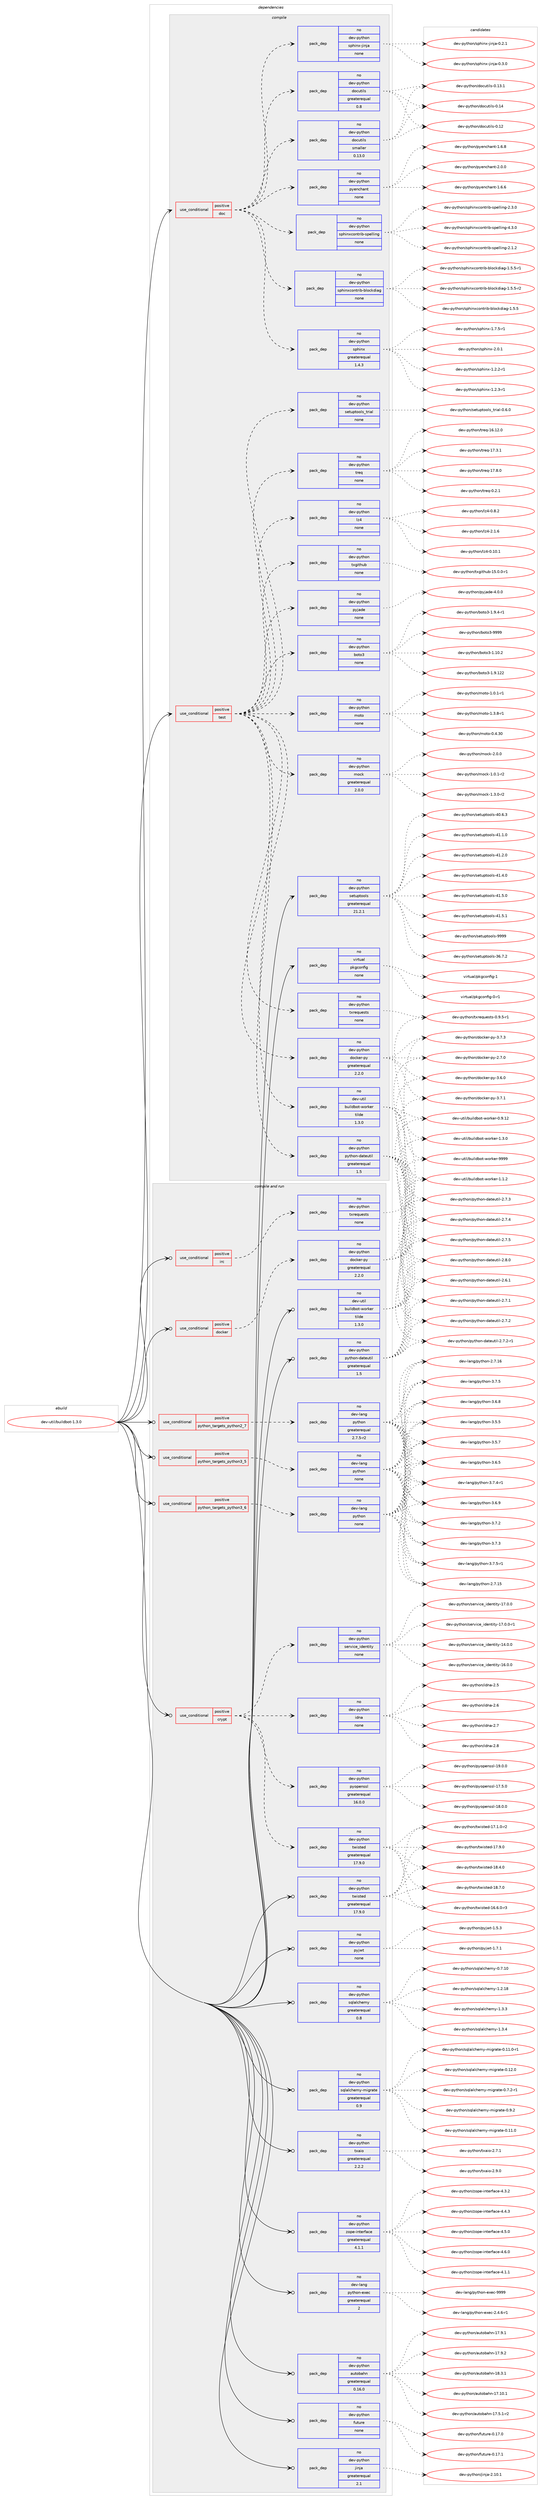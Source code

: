 digraph prolog {

# *************
# Graph options
# *************

newrank=true;
concentrate=true;
compound=true;
graph [rankdir=LR,fontname=Helvetica,fontsize=10,ranksep=1.5];#, ranksep=2.5, nodesep=0.2];
edge  [arrowhead=vee];
node  [fontname=Helvetica,fontsize=10];

# **********
# The ebuild
# **********

subgraph cluster_leftcol {
color=gray;
rank=same;
label=<<i>ebuild</i>>;
id [label="dev-util/buildbot-1.3.0", color=red, width=4, href="../dev-util/buildbot-1.3.0.svg"];
}

# ****************
# The dependencies
# ****************

subgraph cluster_midcol {
color=gray;
label=<<i>dependencies</i>>;
subgraph cluster_compile {
fillcolor="#eeeeee";
style=filled;
label=<<i>compile</i>>;
subgraph cond181913 {
dependency726012 [label=<<TABLE BORDER="0" CELLBORDER="1" CELLSPACING="0" CELLPADDING="4"><TR><TD ROWSPAN="3" CELLPADDING="10">use_conditional</TD></TR><TR><TD>positive</TD></TR><TR><TD>doc</TD></TR></TABLE>>, shape=none, color=red];
subgraph pack531993 {
dependency726013 [label=<<TABLE BORDER="0" CELLBORDER="1" CELLSPACING="0" CELLPADDING="4" WIDTH="220"><TR><TD ROWSPAN="6" CELLPADDING="30">pack_dep</TD></TR><TR><TD WIDTH="110">no</TD></TR><TR><TD>dev-python</TD></TR><TR><TD>sphinx</TD></TR><TR><TD>greaterequal</TD></TR><TR><TD>1.4.3</TD></TR></TABLE>>, shape=none, color=blue];
}
dependency726012:e -> dependency726013:w [weight=20,style="dashed",arrowhead="vee"];
subgraph pack531994 {
dependency726014 [label=<<TABLE BORDER="0" CELLBORDER="1" CELLSPACING="0" CELLPADDING="4" WIDTH="220"><TR><TD ROWSPAN="6" CELLPADDING="30">pack_dep</TD></TR><TR><TD WIDTH="110">no</TD></TR><TR><TD>dev-python</TD></TR><TR><TD>sphinxcontrib-blockdiag</TD></TR><TR><TD>none</TD></TR><TR><TD></TD></TR></TABLE>>, shape=none, color=blue];
}
dependency726012:e -> dependency726014:w [weight=20,style="dashed",arrowhead="vee"];
subgraph pack531995 {
dependency726015 [label=<<TABLE BORDER="0" CELLBORDER="1" CELLSPACING="0" CELLPADDING="4" WIDTH="220"><TR><TD ROWSPAN="6" CELLPADDING="30">pack_dep</TD></TR><TR><TD WIDTH="110">no</TD></TR><TR><TD>dev-python</TD></TR><TR><TD>sphinxcontrib-spelling</TD></TR><TR><TD>none</TD></TR><TR><TD></TD></TR></TABLE>>, shape=none, color=blue];
}
dependency726012:e -> dependency726015:w [weight=20,style="dashed",arrowhead="vee"];
subgraph pack531996 {
dependency726016 [label=<<TABLE BORDER="0" CELLBORDER="1" CELLSPACING="0" CELLPADDING="4" WIDTH="220"><TR><TD ROWSPAN="6" CELLPADDING="30">pack_dep</TD></TR><TR><TD WIDTH="110">no</TD></TR><TR><TD>dev-python</TD></TR><TR><TD>pyenchant</TD></TR><TR><TD>none</TD></TR><TR><TD></TD></TR></TABLE>>, shape=none, color=blue];
}
dependency726012:e -> dependency726016:w [weight=20,style="dashed",arrowhead="vee"];
subgraph pack531997 {
dependency726017 [label=<<TABLE BORDER="0" CELLBORDER="1" CELLSPACING="0" CELLPADDING="4" WIDTH="220"><TR><TD ROWSPAN="6" CELLPADDING="30">pack_dep</TD></TR><TR><TD WIDTH="110">no</TD></TR><TR><TD>dev-python</TD></TR><TR><TD>docutils</TD></TR><TR><TD>greaterequal</TD></TR><TR><TD>0.8</TD></TR></TABLE>>, shape=none, color=blue];
}
dependency726012:e -> dependency726017:w [weight=20,style="dashed",arrowhead="vee"];
subgraph pack531998 {
dependency726018 [label=<<TABLE BORDER="0" CELLBORDER="1" CELLSPACING="0" CELLPADDING="4" WIDTH="220"><TR><TD ROWSPAN="6" CELLPADDING="30">pack_dep</TD></TR><TR><TD WIDTH="110">no</TD></TR><TR><TD>dev-python</TD></TR><TR><TD>docutils</TD></TR><TR><TD>smaller</TD></TR><TR><TD>0.13.0</TD></TR></TABLE>>, shape=none, color=blue];
}
dependency726012:e -> dependency726018:w [weight=20,style="dashed",arrowhead="vee"];
subgraph pack531999 {
dependency726019 [label=<<TABLE BORDER="0" CELLBORDER="1" CELLSPACING="0" CELLPADDING="4" WIDTH="220"><TR><TD ROWSPAN="6" CELLPADDING="30">pack_dep</TD></TR><TR><TD WIDTH="110">no</TD></TR><TR><TD>dev-python</TD></TR><TR><TD>sphinx-jinja</TD></TR><TR><TD>none</TD></TR><TR><TD></TD></TR></TABLE>>, shape=none, color=blue];
}
dependency726012:e -> dependency726019:w [weight=20,style="dashed",arrowhead="vee"];
}
id:e -> dependency726012:w [weight=20,style="solid",arrowhead="vee"];
subgraph cond181914 {
dependency726020 [label=<<TABLE BORDER="0" CELLBORDER="1" CELLSPACING="0" CELLPADDING="4"><TR><TD ROWSPAN="3" CELLPADDING="10">use_conditional</TD></TR><TR><TD>positive</TD></TR><TR><TD>test</TD></TR></TABLE>>, shape=none, color=red];
subgraph pack532000 {
dependency726021 [label=<<TABLE BORDER="0" CELLBORDER="1" CELLSPACING="0" CELLPADDING="4" WIDTH="220"><TR><TD ROWSPAN="6" CELLPADDING="30">pack_dep</TD></TR><TR><TD WIDTH="110">no</TD></TR><TR><TD>dev-python</TD></TR><TR><TD>python-dateutil</TD></TR><TR><TD>greaterequal</TD></TR><TR><TD>1.5</TD></TR></TABLE>>, shape=none, color=blue];
}
dependency726020:e -> dependency726021:w [weight=20,style="dashed",arrowhead="vee"];
subgraph pack532001 {
dependency726022 [label=<<TABLE BORDER="0" CELLBORDER="1" CELLSPACING="0" CELLPADDING="4" WIDTH="220"><TR><TD ROWSPAN="6" CELLPADDING="30">pack_dep</TD></TR><TR><TD WIDTH="110">no</TD></TR><TR><TD>dev-python</TD></TR><TR><TD>mock</TD></TR><TR><TD>greaterequal</TD></TR><TR><TD>2.0.0</TD></TR></TABLE>>, shape=none, color=blue];
}
dependency726020:e -> dependency726022:w [weight=20,style="dashed",arrowhead="vee"];
subgraph pack532002 {
dependency726023 [label=<<TABLE BORDER="0" CELLBORDER="1" CELLSPACING="0" CELLPADDING="4" WIDTH="220"><TR><TD ROWSPAN="6" CELLPADDING="30">pack_dep</TD></TR><TR><TD WIDTH="110">no</TD></TR><TR><TD>dev-python</TD></TR><TR><TD>moto</TD></TR><TR><TD>none</TD></TR><TR><TD></TD></TR></TABLE>>, shape=none, color=blue];
}
dependency726020:e -> dependency726023:w [weight=20,style="dashed",arrowhead="vee"];
subgraph pack532003 {
dependency726024 [label=<<TABLE BORDER="0" CELLBORDER="1" CELLSPACING="0" CELLPADDING="4" WIDTH="220"><TR><TD ROWSPAN="6" CELLPADDING="30">pack_dep</TD></TR><TR><TD WIDTH="110">no</TD></TR><TR><TD>dev-python</TD></TR><TR><TD>boto3</TD></TR><TR><TD>none</TD></TR><TR><TD></TD></TR></TABLE>>, shape=none, color=blue];
}
dependency726020:e -> dependency726024:w [weight=20,style="dashed",arrowhead="vee"];
subgraph pack532004 {
dependency726025 [label=<<TABLE BORDER="0" CELLBORDER="1" CELLSPACING="0" CELLPADDING="4" WIDTH="220"><TR><TD ROWSPAN="6" CELLPADDING="30">pack_dep</TD></TR><TR><TD WIDTH="110">no</TD></TR><TR><TD>dev-python</TD></TR><TR><TD>pyjade</TD></TR><TR><TD>none</TD></TR><TR><TD></TD></TR></TABLE>>, shape=none, color=blue];
}
dependency726020:e -> dependency726025:w [weight=20,style="dashed",arrowhead="vee"];
subgraph pack532005 {
dependency726026 [label=<<TABLE BORDER="0" CELLBORDER="1" CELLSPACING="0" CELLPADDING="4" WIDTH="220"><TR><TD ROWSPAN="6" CELLPADDING="30">pack_dep</TD></TR><TR><TD WIDTH="110">no</TD></TR><TR><TD>dev-python</TD></TR><TR><TD>txgithub</TD></TR><TR><TD>none</TD></TR><TR><TD></TD></TR></TABLE>>, shape=none, color=blue];
}
dependency726020:e -> dependency726026:w [weight=20,style="dashed",arrowhead="vee"];
subgraph pack532006 {
dependency726027 [label=<<TABLE BORDER="0" CELLBORDER="1" CELLSPACING="0" CELLPADDING="4" WIDTH="220"><TR><TD ROWSPAN="6" CELLPADDING="30">pack_dep</TD></TR><TR><TD WIDTH="110">no</TD></TR><TR><TD>dev-python</TD></TR><TR><TD>txrequests</TD></TR><TR><TD>none</TD></TR><TR><TD></TD></TR></TABLE>>, shape=none, color=blue];
}
dependency726020:e -> dependency726027:w [weight=20,style="dashed",arrowhead="vee"];
subgraph pack532007 {
dependency726028 [label=<<TABLE BORDER="0" CELLBORDER="1" CELLSPACING="0" CELLPADDING="4" WIDTH="220"><TR><TD ROWSPAN="6" CELLPADDING="30">pack_dep</TD></TR><TR><TD WIDTH="110">no</TD></TR><TR><TD>dev-python</TD></TR><TR><TD>lz4</TD></TR><TR><TD>none</TD></TR><TR><TD></TD></TR></TABLE>>, shape=none, color=blue];
}
dependency726020:e -> dependency726028:w [weight=20,style="dashed",arrowhead="vee"];
subgraph pack532008 {
dependency726029 [label=<<TABLE BORDER="0" CELLBORDER="1" CELLSPACING="0" CELLPADDING="4" WIDTH="220"><TR><TD ROWSPAN="6" CELLPADDING="30">pack_dep</TD></TR><TR><TD WIDTH="110">no</TD></TR><TR><TD>dev-python</TD></TR><TR><TD>treq</TD></TR><TR><TD>none</TD></TR><TR><TD></TD></TR></TABLE>>, shape=none, color=blue];
}
dependency726020:e -> dependency726029:w [weight=20,style="dashed",arrowhead="vee"];
subgraph pack532009 {
dependency726030 [label=<<TABLE BORDER="0" CELLBORDER="1" CELLSPACING="0" CELLPADDING="4" WIDTH="220"><TR><TD ROWSPAN="6" CELLPADDING="30">pack_dep</TD></TR><TR><TD WIDTH="110">no</TD></TR><TR><TD>dev-python</TD></TR><TR><TD>setuptools_trial</TD></TR><TR><TD>none</TD></TR><TR><TD></TD></TR></TABLE>>, shape=none, color=blue];
}
dependency726020:e -> dependency726030:w [weight=20,style="dashed",arrowhead="vee"];
subgraph pack532010 {
dependency726031 [label=<<TABLE BORDER="0" CELLBORDER="1" CELLSPACING="0" CELLPADDING="4" WIDTH="220"><TR><TD ROWSPAN="6" CELLPADDING="30">pack_dep</TD></TR><TR><TD WIDTH="110">no</TD></TR><TR><TD>dev-util</TD></TR><TR><TD>buildbot-worker</TD></TR><TR><TD>tilde</TD></TR><TR><TD>1.3.0</TD></TR></TABLE>>, shape=none, color=blue];
}
dependency726020:e -> dependency726031:w [weight=20,style="dashed",arrowhead="vee"];
subgraph pack532011 {
dependency726032 [label=<<TABLE BORDER="0" CELLBORDER="1" CELLSPACING="0" CELLPADDING="4" WIDTH="220"><TR><TD ROWSPAN="6" CELLPADDING="30">pack_dep</TD></TR><TR><TD WIDTH="110">no</TD></TR><TR><TD>dev-python</TD></TR><TR><TD>docker-py</TD></TR><TR><TD>greaterequal</TD></TR><TR><TD>2.2.0</TD></TR></TABLE>>, shape=none, color=blue];
}
dependency726020:e -> dependency726032:w [weight=20,style="dashed",arrowhead="vee"];
}
id:e -> dependency726020:w [weight=20,style="solid",arrowhead="vee"];
subgraph pack532012 {
dependency726033 [label=<<TABLE BORDER="0" CELLBORDER="1" CELLSPACING="0" CELLPADDING="4" WIDTH="220"><TR><TD ROWSPAN="6" CELLPADDING="30">pack_dep</TD></TR><TR><TD WIDTH="110">no</TD></TR><TR><TD>dev-python</TD></TR><TR><TD>setuptools</TD></TR><TR><TD>greaterequal</TD></TR><TR><TD>21.2.1</TD></TR></TABLE>>, shape=none, color=blue];
}
id:e -> dependency726033:w [weight=20,style="solid",arrowhead="vee"];
subgraph pack532013 {
dependency726034 [label=<<TABLE BORDER="0" CELLBORDER="1" CELLSPACING="0" CELLPADDING="4" WIDTH="220"><TR><TD ROWSPAN="6" CELLPADDING="30">pack_dep</TD></TR><TR><TD WIDTH="110">no</TD></TR><TR><TD>virtual</TD></TR><TR><TD>pkgconfig</TD></TR><TR><TD>none</TD></TR><TR><TD></TD></TR></TABLE>>, shape=none, color=blue];
}
id:e -> dependency726034:w [weight=20,style="solid",arrowhead="vee"];
}
subgraph cluster_compileandrun {
fillcolor="#eeeeee";
style=filled;
label=<<i>compile and run</i>>;
subgraph cond181915 {
dependency726035 [label=<<TABLE BORDER="0" CELLBORDER="1" CELLSPACING="0" CELLPADDING="4"><TR><TD ROWSPAN="3" CELLPADDING="10">use_conditional</TD></TR><TR><TD>positive</TD></TR><TR><TD>crypt</TD></TR></TABLE>>, shape=none, color=red];
subgraph pack532014 {
dependency726036 [label=<<TABLE BORDER="0" CELLBORDER="1" CELLSPACING="0" CELLPADDING="4" WIDTH="220"><TR><TD ROWSPAN="6" CELLPADDING="30">pack_dep</TD></TR><TR><TD WIDTH="110">no</TD></TR><TR><TD>dev-python</TD></TR><TR><TD>twisted</TD></TR><TR><TD>greaterequal</TD></TR><TR><TD>17.9.0</TD></TR></TABLE>>, shape=none, color=blue];
}
dependency726035:e -> dependency726036:w [weight=20,style="dashed",arrowhead="vee"];
subgraph pack532015 {
dependency726037 [label=<<TABLE BORDER="0" CELLBORDER="1" CELLSPACING="0" CELLPADDING="4" WIDTH="220"><TR><TD ROWSPAN="6" CELLPADDING="30">pack_dep</TD></TR><TR><TD WIDTH="110">no</TD></TR><TR><TD>dev-python</TD></TR><TR><TD>pyopenssl</TD></TR><TR><TD>greaterequal</TD></TR><TR><TD>16.0.0</TD></TR></TABLE>>, shape=none, color=blue];
}
dependency726035:e -> dependency726037:w [weight=20,style="dashed",arrowhead="vee"];
subgraph pack532016 {
dependency726038 [label=<<TABLE BORDER="0" CELLBORDER="1" CELLSPACING="0" CELLPADDING="4" WIDTH="220"><TR><TD ROWSPAN="6" CELLPADDING="30">pack_dep</TD></TR><TR><TD WIDTH="110">no</TD></TR><TR><TD>dev-python</TD></TR><TR><TD>idna</TD></TR><TR><TD>none</TD></TR><TR><TD></TD></TR></TABLE>>, shape=none, color=blue];
}
dependency726035:e -> dependency726038:w [weight=20,style="dashed",arrowhead="vee"];
subgraph pack532017 {
dependency726039 [label=<<TABLE BORDER="0" CELLBORDER="1" CELLSPACING="0" CELLPADDING="4" WIDTH="220"><TR><TD ROWSPAN="6" CELLPADDING="30">pack_dep</TD></TR><TR><TD WIDTH="110">no</TD></TR><TR><TD>dev-python</TD></TR><TR><TD>service_identity</TD></TR><TR><TD>none</TD></TR><TR><TD></TD></TR></TABLE>>, shape=none, color=blue];
}
dependency726035:e -> dependency726039:w [weight=20,style="dashed",arrowhead="vee"];
}
id:e -> dependency726035:w [weight=20,style="solid",arrowhead="odotvee"];
subgraph cond181916 {
dependency726040 [label=<<TABLE BORDER="0" CELLBORDER="1" CELLSPACING="0" CELLPADDING="4"><TR><TD ROWSPAN="3" CELLPADDING="10">use_conditional</TD></TR><TR><TD>positive</TD></TR><TR><TD>docker</TD></TR></TABLE>>, shape=none, color=red];
subgraph pack532018 {
dependency726041 [label=<<TABLE BORDER="0" CELLBORDER="1" CELLSPACING="0" CELLPADDING="4" WIDTH="220"><TR><TD ROWSPAN="6" CELLPADDING="30">pack_dep</TD></TR><TR><TD WIDTH="110">no</TD></TR><TR><TD>dev-python</TD></TR><TR><TD>docker-py</TD></TR><TR><TD>greaterequal</TD></TR><TR><TD>2.2.0</TD></TR></TABLE>>, shape=none, color=blue];
}
dependency726040:e -> dependency726041:w [weight=20,style="dashed",arrowhead="vee"];
}
id:e -> dependency726040:w [weight=20,style="solid",arrowhead="odotvee"];
subgraph cond181917 {
dependency726042 [label=<<TABLE BORDER="0" CELLBORDER="1" CELLSPACING="0" CELLPADDING="4"><TR><TD ROWSPAN="3" CELLPADDING="10">use_conditional</TD></TR><TR><TD>positive</TD></TR><TR><TD>irc</TD></TR></TABLE>>, shape=none, color=red];
subgraph pack532019 {
dependency726043 [label=<<TABLE BORDER="0" CELLBORDER="1" CELLSPACING="0" CELLPADDING="4" WIDTH="220"><TR><TD ROWSPAN="6" CELLPADDING="30">pack_dep</TD></TR><TR><TD WIDTH="110">no</TD></TR><TR><TD>dev-python</TD></TR><TR><TD>txrequests</TD></TR><TR><TD>none</TD></TR><TR><TD></TD></TR></TABLE>>, shape=none, color=blue];
}
dependency726042:e -> dependency726043:w [weight=20,style="dashed",arrowhead="vee"];
}
id:e -> dependency726042:w [weight=20,style="solid",arrowhead="odotvee"];
subgraph cond181918 {
dependency726044 [label=<<TABLE BORDER="0" CELLBORDER="1" CELLSPACING="0" CELLPADDING="4"><TR><TD ROWSPAN="3" CELLPADDING="10">use_conditional</TD></TR><TR><TD>positive</TD></TR><TR><TD>python_targets_python2_7</TD></TR></TABLE>>, shape=none, color=red];
subgraph pack532020 {
dependency726045 [label=<<TABLE BORDER="0" CELLBORDER="1" CELLSPACING="0" CELLPADDING="4" WIDTH="220"><TR><TD ROWSPAN="6" CELLPADDING="30">pack_dep</TD></TR><TR><TD WIDTH="110">no</TD></TR><TR><TD>dev-lang</TD></TR><TR><TD>python</TD></TR><TR><TD>greaterequal</TD></TR><TR><TD>2.7.5-r2</TD></TR></TABLE>>, shape=none, color=blue];
}
dependency726044:e -> dependency726045:w [weight=20,style="dashed",arrowhead="vee"];
}
id:e -> dependency726044:w [weight=20,style="solid",arrowhead="odotvee"];
subgraph cond181919 {
dependency726046 [label=<<TABLE BORDER="0" CELLBORDER="1" CELLSPACING="0" CELLPADDING="4"><TR><TD ROWSPAN="3" CELLPADDING="10">use_conditional</TD></TR><TR><TD>positive</TD></TR><TR><TD>python_targets_python3_5</TD></TR></TABLE>>, shape=none, color=red];
subgraph pack532021 {
dependency726047 [label=<<TABLE BORDER="0" CELLBORDER="1" CELLSPACING="0" CELLPADDING="4" WIDTH="220"><TR><TD ROWSPAN="6" CELLPADDING="30">pack_dep</TD></TR><TR><TD WIDTH="110">no</TD></TR><TR><TD>dev-lang</TD></TR><TR><TD>python</TD></TR><TR><TD>none</TD></TR><TR><TD></TD></TR></TABLE>>, shape=none, color=blue];
}
dependency726046:e -> dependency726047:w [weight=20,style="dashed",arrowhead="vee"];
}
id:e -> dependency726046:w [weight=20,style="solid",arrowhead="odotvee"];
subgraph cond181920 {
dependency726048 [label=<<TABLE BORDER="0" CELLBORDER="1" CELLSPACING="0" CELLPADDING="4"><TR><TD ROWSPAN="3" CELLPADDING="10">use_conditional</TD></TR><TR><TD>positive</TD></TR><TR><TD>python_targets_python3_6</TD></TR></TABLE>>, shape=none, color=red];
subgraph pack532022 {
dependency726049 [label=<<TABLE BORDER="0" CELLBORDER="1" CELLSPACING="0" CELLPADDING="4" WIDTH="220"><TR><TD ROWSPAN="6" CELLPADDING="30">pack_dep</TD></TR><TR><TD WIDTH="110">no</TD></TR><TR><TD>dev-lang</TD></TR><TR><TD>python</TD></TR><TR><TD>none</TD></TR><TR><TD></TD></TR></TABLE>>, shape=none, color=blue];
}
dependency726048:e -> dependency726049:w [weight=20,style="dashed",arrowhead="vee"];
}
id:e -> dependency726048:w [weight=20,style="solid",arrowhead="odotvee"];
subgraph pack532023 {
dependency726050 [label=<<TABLE BORDER="0" CELLBORDER="1" CELLSPACING="0" CELLPADDING="4" WIDTH="220"><TR><TD ROWSPAN="6" CELLPADDING="30">pack_dep</TD></TR><TR><TD WIDTH="110">no</TD></TR><TR><TD>dev-lang</TD></TR><TR><TD>python-exec</TD></TR><TR><TD>greaterequal</TD></TR><TR><TD>2</TD></TR></TABLE>>, shape=none, color=blue];
}
id:e -> dependency726050:w [weight=20,style="solid",arrowhead="odotvee"];
subgraph pack532024 {
dependency726051 [label=<<TABLE BORDER="0" CELLBORDER="1" CELLSPACING="0" CELLPADDING="4" WIDTH="220"><TR><TD ROWSPAN="6" CELLPADDING="30">pack_dep</TD></TR><TR><TD WIDTH="110">no</TD></TR><TR><TD>dev-python</TD></TR><TR><TD>autobahn</TD></TR><TR><TD>greaterequal</TD></TR><TR><TD>0.16.0</TD></TR></TABLE>>, shape=none, color=blue];
}
id:e -> dependency726051:w [weight=20,style="solid",arrowhead="odotvee"];
subgraph pack532025 {
dependency726052 [label=<<TABLE BORDER="0" CELLBORDER="1" CELLSPACING="0" CELLPADDING="4" WIDTH="220"><TR><TD ROWSPAN="6" CELLPADDING="30">pack_dep</TD></TR><TR><TD WIDTH="110">no</TD></TR><TR><TD>dev-python</TD></TR><TR><TD>future</TD></TR><TR><TD>none</TD></TR><TR><TD></TD></TR></TABLE>>, shape=none, color=blue];
}
id:e -> dependency726052:w [weight=20,style="solid",arrowhead="odotvee"];
subgraph pack532026 {
dependency726053 [label=<<TABLE BORDER="0" CELLBORDER="1" CELLSPACING="0" CELLPADDING="4" WIDTH="220"><TR><TD ROWSPAN="6" CELLPADDING="30">pack_dep</TD></TR><TR><TD WIDTH="110">no</TD></TR><TR><TD>dev-python</TD></TR><TR><TD>jinja</TD></TR><TR><TD>greaterequal</TD></TR><TR><TD>2.1</TD></TR></TABLE>>, shape=none, color=blue];
}
id:e -> dependency726053:w [weight=20,style="solid",arrowhead="odotvee"];
subgraph pack532027 {
dependency726054 [label=<<TABLE BORDER="0" CELLBORDER="1" CELLSPACING="0" CELLPADDING="4" WIDTH="220"><TR><TD ROWSPAN="6" CELLPADDING="30">pack_dep</TD></TR><TR><TD WIDTH="110">no</TD></TR><TR><TD>dev-python</TD></TR><TR><TD>pyjwt</TD></TR><TR><TD>none</TD></TR><TR><TD></TD></TR></TABLE>>, shape=none, color=blue];
}
id:e -> dependency726054:w [weight=20,style="solid",arrowhead="odotvee"];
subgraph pack532028 {
dependency726055 [label=<<TABLE BORDER="0" CELLBORDER="1" CELLSPACING="0" CELLPADDING="4" WIDTH="220"><TR><TD ROWSPAN="6" CELLPADDING="30">pack_dep</TD></TR><TR><TD WIDTH="110">no</TD></TR><TR><TD>dev-python</TD></TR><TR><TD>python-dateutil</TD></TR><TR><TD>greaterequal</TD></TR><TR><TD>1.5</TD></TR></TABLE>>, shape=none, color=blue];
}
id:e -> dependency726055:w [weight=20,style="solid",arrowhead="odotvee"];
subgraph pack532029 {
dependency726056 [label=<<TABLE BORDER="0" CELLBORDER="1" CELLSPACING="0" CELLPADDING="4" WIDTH="220"><TR><TD ROWSPAN="6" CELLPADDING="30">pack_dep</TD></TR><TR><TD WIDTH="110">no</TD></TR><TR><TD>dev-python</TD></TR><TR><TD>sqlalchemy</TD></TR><TR><TD>greaterequal</TD></TR><TR><TD>0.8</TD></TR></TABLE>>, shape=none, color=blue];
}
id:e -> dependency726056:w [weight=20,style="solid",arrowhead="odotvee"];
subgraph pack532030 {
dependency726057 [label=<<TABLE BORDER="0" CELLBORDER="1" CELLSPACING="0" CELLPADDING="4" WIDTH="220"><TR><TD ROWSPAN="6" CELLPADDING="30">pack_dep</TD></TR><TR><TD WIDTH="110">no</TD></TR><TR><TD>dev-python</TD></TR><TR><TD>sqlalchemy-migrate</TD></TR><TR><TD>greaterequal</TD></TR><TR><TD>0.9</TD></TR></TABLE>>, shape=none, color=blue];
}
id:e -> dependency726057:w [weight=20,style="solid",arrowhead="odotvee"];
subgraph pack532031 {
dependency726058 [label=<<TABLE BORDER="0" CELLBORDER="1" CELLSPACING="0" CELLPADDING="4" WIDTH="220"><TR><TD ROWSPAN="6" CELLPADDING="30">pack_dep</TD></TR><TR><TD WIDTH="110">no</TD></TR><TR><TD>dev-python</TD></TR><TR><TD>twisted</TD></TR><TR><TD>greaterequal</TD></TR><TR><TD>17.9.0</TD></TR></TABLE>>, shape=none, color=blue];
}
id:e -> dependency726058:w [weight=20,style="solid",arrowhead="odotvee"];
subgraph pack532032 {
dependency726059 [label=<<TABLE BORDER="0" CELLBORDER="1" CELLSPACING="0" CELLPADDING="4" WIDTH="220"><TR><TD ROWSPAN="6" CELLPADDING="30">pack_dep</TD></TR><TR><TD WIDTH="110">no</TD></TR><TR><TD>dev-python</TD></TR><TR><TD>txaio</TD></TR><TR><TD>greaterequal</TD></TR><TR><TD>2.2.2</TD></TR></TABLE>>, shape=none, color=blue];
}
id:e -> dependency726059:w [weight=20,style="solid",arrowhead="odotvee"];
subgraph pack532033 {
dependency726060 [label=<<TABLE BORDER="0" CELLBORDER="1" CELLSPACING="0" CELLPADDING="4" WIDTH="220"><TR><TD ROWSPAN="6" CELLPADDING="30">pack_dep</TD></TR><TR><TD WIDTH="110">no</TD></TR><TR><TD>dev-python</TD></TR><TR><TD>zope-interface</TD></TR><TR><TD>greaterequal</TD></TR><TR><TD>4.1.1</TD></TR></TABLE>>, shape=none, color=blue];
}
id:e -> dependency726060:w [weight=20,style="solid",arrowhead="odotvee"];
subgraph pack532034 {
dependency726061 [label=<<TABLE BORDER="0" CELLBORDER="1" CELLSPACING="0" CELLPADDING="4" WIDTH="220"><TR><TD ROWSPAN="6" CELLPADDING="30">pack_dep</TD></TR><TR><TD WIDTH="110">no</TD></TR><TR><TD>dev-util</TD></TR><TR><TD>buildbot-worker</TD></TR><TR><TD>tilde</TD></TR><TR><TD>1.3.0</TD></TR></TABLE>>, shape=none, color=blue];
}
id:e -> dependency726061:w [weight=20,style="solid",arrowhead="odotvee"];
}
subgraph cluster_run {
fillcolor="#eeeeee";
style=filled;
label=<<i>run</i>>;
}
}

# **************
# The candidates
# **************

subgraph cluster_choices {
rank=same;
color=gray;
label=<<i>candidates</i>>;

subgraph choice531993 {
color=black;
nodesep=1;
choice10010111845112121116104111110471151121041051101204549465046504511449 [label="dev-python/sphinx-1.2.2-r1", color=red, width=4,href="../dev-python/sphinx-1.2.2-r1.svg"];
choice10010111845112121116104111110471151121041051101204549465046514511449 [label="dev-python/sphinx-1.2.3-r1", color=red, width=4,href="../dev-python/sphinx-1.2.3-r1.svg"];
choice10010111845112121116104111110471151121041051101204549465546534511449 [label="dev-python/sphinx-1.7.5-r1", color=red, width=4,href="../dev-python/sphinx-1.7.5-r1.svg"];
choice1001011184511212111610411111047115112104105110120455046484649 [label="dev-python/sphinx-2.0.1", color=red, width=4,href="../dev-python/sphinx-2.0.1.svg"];
dependency726013:e -> choice10010111845112121116104111110471151121041051101204549465046504511449:w [style=dotted,weight="100"];
dependency726013:e -> choice10010111845112121116104111110471151121041051101204549465046514511449:w [style=dotted,weight="100"];
dependency726013:e -> choice10010111845112121116104111110471151121041051101204549465546534511449:w [style=dotted,weight="100"];
dependency726013:e -> choice1001011184511212111610411111047115112104105110120455046484649:w [style=dotted,weight="100"];
}
subgraph choice531994 {
color=black;
nodesep=1;
choice1001011184511212111610411111047115112104105110120991111101161141059845981081119910710010597103454946534653 [label="dev-python/sphinxcontrib-blockdiag-1.5.5", color=red, width=4,href="../dev-python/sphinxcontrib-blockdiag-1.5.5.svg"];
choice10010111845112121116104111110471151121041051101209911111011611410598459810811199107100105971034549465346534511449 [label="dev-python/sphinxcontrib-blockdiag-1.5.5-r1", color=red, width=4,href="../dev-python/sphinxcontrib-blockdiag-1.5.5-r1.svg"];
choice10010111845112121116104111110471151121041051101209911111011611410598459810811199107100105971034549465346534511450 [label="dev-python/sphinxcontrib-blockdiag-1.5.5-r2", color=red, width=4,href="../dev-python/sphinxcontrib-blockdiag-1.5.5-r2.svg"];
dependency726014:e -> choice1001011184511212111610411111047115112104105110120991111101161141059845981081119910710010597103454946534653:w [style=dotted,weight="100"];
dependency726014:e -> choice10010111845112121116104111110471151121041051101209911111011611410598459810811199107100105971034549465346534511449:w [style=dotted,weight="100"];
dependency726014:e -> choice10010111845112121116104111110471151121041051101209911111011611410598459810811199107100105971034549465346534511450:w [style=dotted,weight="100"];
}
subgraph choice531995 {
color=black;
nodesep=1;
choice1001011184511212111610411111047115112104105110120991111101161141059845115112101108108105110103455046494650 [label="dev-python/sphinxcontrib-spelling-2.1.2", color=red, width=4,href="../dev-python/sphinxcontrib-spelling-2.1.2.svg"];
choice1001011184511212111610411111047115112104105110120991111101161141059845115112101108108105110103455046514648 [label="dev-python/sphinxcontrib-spelling-2.3.0", color=red, width=4,href="../dev-python/sphinxcontrib-spelling-2.3.0.svg"];
choice1001011184511212111610411111047115112104105110120991111101161141059845115112101108108105110103455246514648 [label="dev-python/sphinxcontrib-spelling-4.3.0", color=red, width=4,href="../dev-python/sphinxcontrib-spelling-4.3.0.svg"];
dependency726015:e -> choice1001011184511212111610411111047115112104105110120991111101161141059845115112101108108105110103455046494650:w [style=dotted,weight="100"];
dependency726015:e -> choice1001011184511212111610411111047115112104105110120991111101161141059845115112101108108105110103455046514648:w [style=dotted,weight="100"];
dependency726015:e -> choice1001011184511212111610411111047115112104105110120991111101161141059845115112101108108105110103455246514648:w [style=dotted,weight="100"];
}
subgraph choice531996 {
color=black;
nodesep=1;
choice10010111845112121116104111110471121211011109910497110116454946544654 [label="dev-python/pyenchant-1.6.6", color=red, width=4,href="../dev-python/pyenchant-1.6.6.svg"];
choice10010111845112121116104111110471121211011109910497110116454946544656 [label="dev-python/pyenchant-1.6.8", color=red, width=4,href="../dev-python/pyenchant-1.6.8.svg"];
choice10010111845112121116104111110471121211011109910497110116455046484648 [label="dev-python/pyenchant-2.0.0", color=red, width=4,href="../dev-python/pyenchant-2.0.0.svg"];
dependency726016:e -> choice10010111845112121116104111110471121211011109910497110116454946544654:w [style=dotted,weight="100"];
dependency726016:e -> choice10010111845112121116104111110471121211011109910497110116454946544656:w [style=dotted,weight="100"];
dependency726016:e -> choice10010111845112121116104111110471121211011109910497110116455046484648:w [style=dotted,weight="100"];
}
subgraph choice531997 {
color=black;
nodesep=1;
choice1001011184511212111610411111047100111991171161051081154548464950 [label="dev-python/docutils-0.12", color=red, width=4,href="../dev-python/docutils-0.12.svg"];
choice10010111845112121116104111110471001119911711610510811545484649514649 [label="dev-python/docutils-0.13.1", color=red, width=4,href="../dev-python/docutils-0.13.1.svg"];
choice1001011184511212111610411111047100111991171161051081154548464952 [label="dev-python/docutils-0.14", color=red, width=4,href="../dev-python/docutils-0.14.svg"];
dependency726017:e -> choice1001011184511212111610411111047100111991171161051081154548464950:w [style=dotted,weight="100"];
dependency726017:e -> choice10010111845112121116104111110471001119911711610510811545484649514649:w [style=dotted,weight="100"];
dependency726017:e -> choice1001011184511212111610411111047100111991171161051081154548464952:w [style=dotted,weight="100"];
}
subgraph choice531998 {
color=black;
nodesep=1;
choice1001011184511212111610411111047100111991171161051081154548464950 [label="dev-python/docutils-0.12", color=red, width=4,href="../dev-python/docutils-0.12.svg"];
choice10010111845112121116104111110471001119911711610510811545484649514649 [label="dev-python/docutils-0.13.1", color=red, width=4,href="../dev-python/docutils-0.13.1.svg"];
choice1001011184511212111610411111047100111991171161051081154548464952 [label="dev-python/docutils-0.14", color=red, width=4,href="../dev-python/docutils-0.14.svg"];
dependency726018:e -> choice1001011184511212111610411111047100111991171161051081154548464950:w [style=dotted,weight="100"];
dependency726018:e -> choice10010111845112121116104111110471001119911711610510811545484649514649:w [style=dotted,weight="100"];
dependency726018:e -> choice1001011184511212111610411111047100111991171161051081154548464952:w [style=dotted,weight="100"];
}
subgraph choice531999 {
color=black;
nodesep=1;
choice10010111845112121116104111110471151121041051101204510610511010697454846504649 [label="dev-python/sphinx-jinja-0.2.1", color=red, width=4,href="../dev-python/sphinx-jinja-0.2.1.svg"];
choice10010111845112121116104111110471151121041051101204510610511010697454846514648 [label="dev-python/sphinx-jinja-0.3.0", color=red, width=4,href="../dev-python/sphinx-jinja-0.3.0.svg"];
dependency726019:e -> choice10010111845112121116104111110471151121041051101204510610511010697454846504649:w [style=dotted,weight="100"];
dependency726019:e -> choice10010111845112121116104111110471151121041051101204510610511010697454846514648:w [style=dotted,weight="100"];
}
subgraph choice532000 {
color=black;
nodesep=1;
choice10010111845112121116104111110471121211161041111104510097116101117116105108455046544649 [label="dev-python/python-dateutil-2.6.1", color=red, width=4,href="../dev-python/python-dateutil-2.6.1.svg"];
choice10010111845112121116104111110471121211161041111104510097116101117116105108455046554649 [label="dev-python/python-dateutil-2.7.1", color=red, width=4,href="../dev-python/python-dateutil-2.7.1.svg"];
choice10010111845112121116104111110471121211161041111104510097116101117116105108455046554650 [label="dev-python/python-dateutil-2.7.2", color=red, width=4,href="../dev-python/python-dateutil-2.7.2.svg"];
choice100101118451121211161041111104711212111610411111045100971161011171161051084550465546504511449 [label="dev-python/python-dateutil-2.7.2-r1", color=red, width=4,href="../dev-python/python-dateutil-2.7.2-r1.svg"];
choice10010111845112121116104111110471121211161041111104510097116101117116105108455046554651 [label="dev-python/python-dateutil-2.7.3", color=red, width=4,href="../dev-python/python-dateutil-2.7.3.svg"];
choice10010111845112121116104111110471121211161041111104510097116101117116105108455046554652 [label="dev-python/python-dateutil-2.7.4", color=red, width=4,href="../dev-python/python-dateutil-2.7.4.svg"];
choice10010111845112121116104111110471121211161041111104510097116101117116105108455046554653 [label="dev-python/python-dateutil-2.7.5", color=red, width=4,href="../dev-python/python-dateutil-2.7.5.svg"];
choice10010111845112121116104111110471121211161041111104510097116101117116105108455046564648 [label="dev-python/python-dateutil-2.8.0", color=red, width=4,href="../dev-python/python-dateutil-2.8.0.svg"];
dependency726021:e -> choice10010111845112121116104111110471121211161041111104510097116101117116105108455046544649:w [style=dotted,weight="100"];
dependency726021:e -> choice10010111845112121116104111110471121211161041111104510097116101117116105108455046554649:w [style=dotted,weight="100"];
dependency726021:e -> choice10010111845112121116104111110471121211161041111104510097116101117116105108455046554650:w [style=dotted,weight="100"];
dependency726021:e -> choice100101118451121211161041111104711212111610411111045100971161011171161051084550465546504511449:w [style=dotted,weight="100"];
dependency726021:e -> choice10010111845112121116104111110471121211161041111104510097116101117116105108455046554651:w [style=dotted,weight="100"];
dependency726021:e -> choice10010111845112121116104111110471121211161041111104510097116101117116105108455046554652:w [style=dotted,weight="100"];
dependency726021:e -> choice10010111845112121116104111110471121211161041111104510097116101117116105108455046554653:w [style=dotted,weight="100"];
dependency726021:e -> choice10010111845112121116104111110471121211161041111104510097116101117116105108455046564648:w [style=dotted,weight="100"];
}
subgraph choice532001 {
color=black;
nodesep=1;
choice1001011184511212111610411111047109111991074549464846494511450 [label="dev-python/mock-1.0.1-r2", color=red, width=4,href="../dev-python/mock-1.0.1-r2.svg"];
choice1001011184511212111610411111047109111991074549465146484511450 [label="dev-python/mock-1.3.0-r2", color=red, width=4,href="../dev-python/mock-1.3.0-r2.svg"];
choice100101118451121211161041111104710911199107455046484648 [label="dev-python/mock-2.0.0", color=red, width=4,href="../dev-python/mock-2.0.0.svg"];
dependency726022:e -> choice1001011184511212111610411111047109111991074549464846494511450:w [style=dotted,weight="100"];
dependency726022:e -> choice1001011184511212111610411111047109111991074549465146484511450:w [style=dotted,weight="100"];
dependency726022:e -> choice100101118451121211161041111104710911199107455046484648:w [style=dotted,weight="100"];
}
subgraph choice532002 {
color=black;
nodesep=1;
choice100101118451121211161041111104710911111611145484652465148 [label="dev-python/moto-0.4.30", color=red, width=4,href="../dev-python/moto-0.4.30.svg"];
choice10010111845112121116104111110471091111161114549464846494511449 [label="dev-python/moto-1.0.1-r1", color=red, width=4,href="../dev-python/moto-1.0.1-r1.svg"];
choice10010111845112121116104111110471091111161114549465146564511449 [label="dev-python/moto-1.3.8-r1", color=red, width=4,href="../dev-python/moto-1.3.8-r1.svg"];
dependency726023:e -> choice100101118451121211161041111104710911111611145484652465148:w [style=dotted,weight="100"];
dependency726023:e -> choice10010111845112121116104111110471091111161114549464846494511449:w [style=dotted,weight="100"];
dependency726023:e -> choice10010111845112121116104111110471091111161114549465146564511449:w [style=dotted,weight="100"];
}
subgraph choice532003 {
color=black;
nodesep=1;
choice1001011184511212111610411111047981111161115145494649484650 [label="dev-python/boto3-1.10.2", color=red, width=4,href="../dev-python/boto3-1.10.2.svg"];
choice100101118451121211161041111104798111116111514549465746495050 [label="dev-python/boto3-1.9.122", color=red, width=4,href="../dev-python/boto3-1.9.122.svg"];
choice100101118451121211161041111104798111116111514549465746524511449 [label="dev-python/boto3-1.9.4-r1", color=red, width=4,href="../dev-python/boto3-1.9.4-r1.svg"];
choice100101118451121211161041111104798111116111514557575757 [label="dev-python/boto3-9999", color=red, width=4,href="../dev-python/boto3-9999.svg"];
dependency726024:e -> choice1001011184511212111610411111047981111161115145494649484650:w [style=dotted,weight="100"];
dependency726024:e -> choice100101118451121211161041111104798111116111514549465746495050:w [style=dotted,weight="100"];
dependency726024:e -> choice100101118451121211161041111104798111116111514549465746524511449:w [style=dotted,weight="100"];
dependency726024:e -> choice100101118451121211161041111104798111116111514557575757:w [style=dotted,weight="100"];
}
subgraph choice532004 {
color=black;
nodesep=1;
choice100101118451121211161041111104711212110697100101455246484648 [label="dev-python/pyjade-4.0.0", color=red, width=4,href="../dev-python/pyjade-4.0.0.svg"];
dependency726025:e -> choice100101118451121211161041111104711212110697100101455246484648:w [style=dotted,weight="100"];
}
subgraph choice532005 {
color=black;
nodesep=1;
choice100101118451121211161041111104711612010310511610411798454953464846484511449 [label="dev-python/txgithub-15.0.0-r1", color=red, width=4,href="../dev-python/txgithub-15.0.0-r1.svg"];
dependency726026:e -> choice100101118451121211161041111104711612010310511610411798454953464846484511449:w [style=dotted,weight="100"];
}
subgraph choice532006 {
color=black;
nodesep=1;
choice10010111845112121116104111110471161201141011131171011151161154548465746534511449 [label="dev-python/txrequests-0.9.5-r1", color=red, width=4,href="../dev-python/txrequests-0.9.5-r1.svg"];
dependency726027:e -> choice10010111845112121116104111110471161201141011131171011151161154548465746534511449:w [style=dotted,weight="100"];
}
subgraph choice532007 {
color=black;
nodesep=1;
choice10010111845112121116104111110471081225245484649484649 [label="dev-python/lz4-0.10.1", color=red, width=4,href="../dev-python/lz4-0.10.1.svg"];
choice100101118451121211161041111104710812252454846564650 [label="dev-python/lz4-0.8.2", color=red, width=4,href="../dev-python/lz4-0.8.2.svg"];
choice100101118451121211161041111104710812252455046494654 [label="dev-python/lz4-2.1.6", color=red, width=4,href="../dev-python/lz4-2.1.6.svg"];
dependency726028:e -> choice10010111845112121116104111110471081225245484649484649:w [style=dotted,weight="100"];
dependency726028:e -> choice100101118451121211161041111104710812252454846564650:w [style=dotted,weight="100"];
dependency726028:e -> choice100101118451121211161041111104710812252455046494654:w [style=dotted,weight="100"];
}
subgraph choice532008 {
color=black;
nodesep=1;
choice1001011184511212111610411111047116114101113454846504649 [label="dev-python/treq-0.2.1", color=red, width=4,href="../dev-python/treq-0.2.1.svg"];
choice10010111845112121116104111110471161141011134549544649504648 [label="dev-python/treq-16.12.0", color=red, width=4,href="../dev-python/treq-16.12.0.svg"];
choice100101118451121211161041111104711611410111345495546514649 [label="dev-python/treq-17.3.1", color=red, width=4,href="../dev-python/treq-17.3.1.svg"];
choice100101118451121211161041111104711611410111345495546564648 [label="dev-python/treq-17.8.0", color=red, width=4,href="../dev-python/treq-17.8.0.svg"];
dependency726029:e -> choice1001011184511212111610411111047116114101113454846504649:w [style=dotted,weight="100"];
dependency726029:e -> choice10010111845112121116104111110471161141011134549544649504648:w [style=dotted,weight="100"];
dependency726029:e -> choice100101118451121211161041111104711611410111345495546514649:w [style=dotted,weight="100"];
dependency726029:e -> choice100101118451121211161041111104711611410111345495546564648:w [style=dotted,weight="100"];
}
subgraph choice532009 {
color=black;
nodesep=1;
choice10010111845112121116104111110471151011161171121161111111081159511611410597108454846544648 [label="dev-python/setuptools_trial-0.6.0", color=red, width=4,href="../dev-python/setuptools_trial-0.6.0.svg"];
dependency726030:e -> choice10010111845112121116104111110471151011161171121161111111081159511611410597108454846544648:w [style=dotted,weight="100"];
}
subgraph choice532010 {
color=black;
nodesep=1;
choice100101118451171161051084798117105108100981111164511911111410710111445484657464950 [label="dev-util/buildbot-worker-0.9.12", color=red, width=4,href="../dev-util/buildbot-worker-0.9.12.svg"];
choice1001011184511711610510847981171051081009811111645119111114107101114454946494650 [label="dev-util/buildbot-worker-1.1.2", color=red, width=4,href="../dev-util/buildbot-worker-1.1.2.svg"];
choice1001011184511711610510847981171051081009811111645119111114107101114454946514648 [label="dev-util/buildbot-worker-1.3.0", color=red, width=4,href="../dev-util/buildbot-worker-1.3.0.svg"];
choice10010111845117116105108479811710510810098111116451191111141071011144557575757 [label="dev-util/buildbot-worker-9999", color=red, width=4,href="../dev-util/buildbot-worker-9999.svg"];
dependency726031:e -> choice100101118451171161051084798117105108100981111164511911111410710111445484657464950:w [style=dotted,weight="100"];
dependency726031:e -> choice1001011184511711610510847981171051081009811111645119111114107101114454946494650:w [style=dotted,weight="100"];
dependency726031:e -> choice1001011184511711610510847981171051081009811111645119111114107101114454946514648:w [style=dotted,weight="100"];
dependency726031:e -> choice10010111845117116105108479811710510810098111116451191111141071011144557575757:w [style=dotted,weight="100"];
}
subgraph choice532011 {
color=black;
nodesep=1;
choice10010111845112121116104111110471001119910710111445112121455046554648 [label="dev-python/docker-py-2.7.0", color=red, width=4,href="../dev-python/docker-py-2.7.0.svg"];
choice10010111845112121116104111110471001119910710111445112121455146544648 [label="dev-python/docker-py-3.6.0", color=red, width=4,href="../dev-python/docker-py-3.6.0.svg"];
choice10010111845112121116104111110471001119910710111445112121455146554649 [label="dev-python/docker-py-3.7.1", color=red, width=4,href="../dev-python/docker-py-3.7.1.svg"];
choice10010111845112121116104111110471001119910710111445112121455146554651 [label="dev-python/docker-py-3.7.3", color=red, width=4,href="../dev-python/docker-py-3.7.3.svg"];
dependency726032:e -> choice10010111845112121116104111110471001119910710111445112121455046554648:w [style=dotted,weight="100"];
dependency726032:e -> choice10010111845112121116104111110471001119910710111445112121455146544648:w [style=dotted,weight="100"];
dependency726032:e -> choice10010111845112121116104111110471001119910710111445112121455146554649:w [style=dotted,weight="100"];
dependency726032:e -> choice10010111845112121116104111110471001119910710111445112121455146554651:w [style=dotted,weight="100"];
}
subgraph choice532012 {
color=black;
nodesep=1;
choice100101118451121211161041111104711510111611711211611111110811545515446554650 [label="dev-python/setuptools-36.7.2", color=red, width=4,href="../dev-python/setuptools-36.7.2.svg"];
choice100101118451121211161041111104711510111611711211611111110811545524846544651 [label="dev-python/setuptools-40.6.3", color=red, width=4,href="../dev-python/setuptools-40.6.3.svg"];
choice100101118451121211161041111104711510111611711211611111110811545524946494648 [label="dev-python/setuptools-41.1.0", color=red, width=4,href="../dev-python/setuptools-41.1.0.svg"];
choice100101118451121211161041111104711510111611711211611111110811545524946504648 [label="dev-python/setuptools-41.2.0", color=red, width=4,href="../dev-python/setuptools-41.2.0.svg"];
choice100101118451121211161041111104711510111611711211611111110811545524946524648 [label="dev-python/setuptools-41.4.0", color=red, width=4,href="../dev-python/setuptools-41.4.0.svg"];
choice100101118451121211161041111104711510111611711211611111110811545524946534648 [label="dev-python/setuptools-41.5.0", color=red, width=4,href="../dev-python/setuptools-41.5.0.svg"];
choice100101118451121211161041111104711510111611711211611111110811545524946534649 [label="dev-python/setuptools-41.5.1", color=red, width=4,href="../dev-python/setuptools-41.5.1.svg"];
choice10010111845112121116104111110471151011161171121161111111081154557575757 [label="dev-python/setuptools-9999", color=red, width=4,href="../dev-python/setuptools-9999.svg"];
dependency726033:e -> choice100101118451121211161041111104711510111611711211611111110811545515446554650:w [style=dotted,weight="100"];
dependency726033:e -> choice100101118451121211161041111104711510111611711211611111110811545524846544651:w [style=dotted,weight="100"];
dependency726033:e -> choice100101118451121211161041111104711510111611711211611111110811545524946494648:w [style=dotted,weight="100"];
dependency726033:e -> choice100101118451121211161041111104711510111611711211611111110811545524946504648:w [style=dotted,weight="100"];
dependency726033:e -> choice100101118451121211161041111104711510111611711211611111110811545524946524648:w [style=dotted,weight="100"];
dependency726033:e -> choice100101118451121211161041111104711510111611711211611111110811545524946534648:w [style=dotted,weight="100"];
dependency726033:e -> choice100101118451121211161041111104711510111611711211611111110811545524946534649:w [style=dotted,weight="100"];
dependency726033:e -> choice10010111845112121116104111110471151011161171121161111111081154557575757:w [style=dotted,weight="100"];
}
subgraph choice532013 {
color=black;
nodesep=1;
choice11810511411611797108471121071039911111010210510345484511449 [label="virtual/pkgconfig-0-r1", color=red, width=4,href="../virtual/pkgconfig-0-r1.svg"];
choice1181051141161179710847112107103991111101021051034549 [label="virtual/pkgconfig-1", color=red, width=4,href="../virtual/pkgconfig-1.svg"];
dependency726034:e -> choice11810511411611797108471121071039911111010210510345484511449:w [style=dotted,weight="100"];
dependency726034:e -> choice1181051141161179710847112107103991111101021051034549:w [style=dotted,weight="100"];
}
subgraph choice532014 {
color=black;
nodesep=1;
choice1001011184511212111610411111047116119105115116101100454954465446484511451 [label="dev-python/twisted-16.6.0-r3", color=red, width=4,href="../dev-python/twisted-16.6.0-r3.svg"];
choice1001011184511212111610411111047116119105115116101100454955464946484511450 [label="dev-python/twisted-17.1.0-r2", color=red, width=4,href="../dev-python/twisted-17.1.0-r2.svg"];
choice100101118451121211161041111104711611910511511610110045495546574648 [label="dev-python/twisted-17.9.0", color=red, width=4,href="../dev-python/twisted-17.9.0.svg"];
choice100101118451121211161041111104711611910511511610110045495646524648 [label="dev-python/twisted-18.4.0", color=red, width=4,href="../dev-python/twisted-18.4.0.svg"];
choice100101118451121211161041111104711611910511511610110045495646554648 [label="dev-python/twisted-18.7.0", color=red, width=4,href="../dev-python/twisted-18.7.0.svg"];
dependency726036:e -> choice1001011184511212111610411111047116119105115116101100454954465446484511451:w [style=dotted,weight="100"];
dependency726036:e -> choice1001011184511212111610411111047116119105115116101100454955464946484511450:w [style=dotted,weight="100"];
dependency726036:e -> choice100101118451121211161041111104711611910511511610110045495546574648:w [style=dotted,weight="100"];
dependency726036:e -> choice100101118451121211161041111104711611910511511610110045495646524648:w [style=dotted,weight="100"];
dependency726036:e -> choice100101118451121211161041111104711611910511511610110045495646554648:w [style=dotted,weight="100"];
}
subgraph choice532015 {
color=black;
nodesep=1;
choice100101118451121211161041111104711212111111210111011511510845495546534648 [label="dev-python/pyopenssl-17.5.0", color=red, width=4,href="../dev-python/pyopenssl-17.5.0.svg"];
choice100101118451121211161041111104711212111111210111011511510845495646484648 [label="dev-python/pyopenssl-18.0.0", color=red, width=4,href="../dev-python/pyopenssl-18.0.0.svg"];
choice100101118451121211161041111104711212111111210111011511510845495746484648 [label="dev-python/pyopenssl-19.0.0", color=red, width=4,href="../dev-python/pyopenssl-19.0.0.svg"];
dependency726037:e -> choice100101118451121211161041111104711212111111210111011511510845495546534648:w [style=dotted,weight="100"];
dependency726037:e -> choice100101118451121211161041111104711212111111210111011511510845495646484648:w [style=dotted,weight="100"];
dependency726037:e -> choice100101118451121211161041111104711212111111210111011511510845495746484648:w [style=dotted,weight="100"];
}
subgraph choice532016 {
color=black;
nodesep=1;
choice10010111845112121116104111110471051001109745504653 [label="dev-python/idna-2.5", color=red, width=4,href="../dev-python/idna-2.5.svg"];
choice10010111845112121116104111110471051001109745504654 [label="dev-python/idna-2.6", color=red, width=4,href="../dev-python/idna-2.6.svg"];
choice10010111845112121116104111110471051001109745504655 [label="dev-python/idna-2.7", color=red, width=4,href="../dev-python/idna-2.7.svg"];
choice10010111845112121116104111110471051001109745504656 [label="dev-python/idna-2.8", color=red, width=4,href="../dev-python/idna-2.8.svg"];
dependency726038:e -> choice10010111845112121116104111110471051001109745504653:w [style=dotted,weight="100"];
dependency726038:e -> choice10010111845112121116104111110471051001109745504654:w [style=dotted,weight="100"];
dependency726038:e -> choice10010111845112121116104111110471051001109745504655:w [style=dotted,weight="100"];
dependency726038:e -> choice10010111845112121116104111110471051001109745504656:w [style=dotted,weight="100"];
}
subgraph choice532017 {
color=black;
nodesep=1;
choice1001011184511212111610411111047115101114118105991019510510010111011610511612145495246484648 [label="dev-python/service_identity-14.0.0", color=red, width=4,href="../dev-python/service_identity-14.0.0.svg"];
choice1001011184511212111610411111047115101114118105991019510510010111011610511612145495446484648 [label="dev-python/service_identity-16.0.0", color=red, width=4,href="../dev-python/service_identity-16.0.0.svg"];
choice1001011184511212111610411111047115101114118105991019510510010111011610511612145495546484648 [label="dev-python/service_identity-17.0.0", color=red, width=4,href="../dev-python/service_identity-17.0.0.svg"];
choice10010111845112121116104111110471151011141181059910195105100101110116105116121454955464846484511449 [label="dev-python/service_identity-17.0.0-r1", color=red, width=4,href="../dev-python/service_identity-17.0.0-r1.svg"];
dependency726039:e -> choice1001011184511212111610411111047115101114118105991019510510010111011610511612145495246484648:w [style=dotted,weight="100"];
dependency726039:e -> choice1001011184511212111610411111047115101114118105991019510510010111011610511612145495446484648:w [style=dotted,weight="100"];
dependency726039:e -> choice1001011184511212111610411111047115101114118105991019510510010111011610511612145495546484648:w [style=dotted,weight="100"];
dependency726039:e -> choice10010111845112121116104111110471151011141181059910195105100101110116105116121454955464846484511449:w [style=dotted,weight="100"];
}
subgraph choice532018 {
color=black;
nodesep=1;
choice10010111845112121116104111110471001119910710111445112121455046554648 [label="dev-python/docker-py-2.7.0", color=red, width=4,href="../dev-python/docker-py-2.7.0.svg"];
choice10010111845112121116104111110471001119910710111445112121455146544648 [label="dev-python/docker-py-3.6.0", color=red, width=4,href="../dev-python/docker-py-3.6.0.svg"];
choice10010111845112121116104111110471001119910710111445112121455146554649 [label="dev-python/docker-py-3.7.1", color=red, width=4,href="../dev-python/docker-py-3.7.1.svg"];
choice10010111845112121116104111110471001119910710111445112121455146554651 [label="dev-python/docker-py-3.7.3", color=red, width=4,href="../dev-python/docker-py-3.7.3.svg"];
dependency726041:e -> choice10010111845112121116104111110471001119910710111445112121455046554648:w [style=dotted,weight="100"];
dependency726041:e -> choice10010111845112121116104111110471001119910710111445112121455146544648:w [style=dotted,weight="100"];
dependency726041:e -> choice10010111845112121116104111110471001119910710111445112121455146554649:w [style=dotted,weight="100"];
dependency726041:e -> choice10010111845112121116104111110471001119910710111445112121455146554651:w [style=dotted,weight="100"];
}
subgraph choice532019 {
color=black;
nodesep=1;
choice10010111845112121116104111110471161201141011131171011151161154548465746534511449 [label="dev-python/txrequests-0.9.5-r1", color=red, width=4,href="../dev-python/txrequests-0.9.5-r1.svg"];
dependency726043:e -> choice10010111845112121116104111110471161201141011131171011151161154548465746534511449:w [style=dotted,weight="100"];
}
subgraph choice532020 {
color=black;
nodesep=1;
choice10010111845108971101034711212111610411111045504655464953 [label="dev-lang/python-2.7.15", color=red, width=4,href="../dev-lang/python-2.7.15.svg"];
choice10010111845108971101034711212111610411111045504655464954 [label="dev-lang/python-2.7.16", color=red, width=4,href="../dev-lang/python-2.7.16.svg"];
choice100101118451089711010347112121116104111110455146534653 [label="dev-lang/python-3.5.5", color=red, width=4,href="../dev-lang/python-3.5.5.svg"];
choice100101118451089711010347112121116104111110455146534655 [label="dev-lang/python-3.5.7", color=red, width=4,href="../dev-lang/python-3.5.7.svg"];
choice100101118451089711010347112121116104111110455146544653 [label="dev-lang/python-3.6.5", color=red, width=4,href="../dev-lang/python-3.6.5.svg"];
choice100101118451089711010347112121116104111110455146544656 [label="dev-lang/python-3.6.8", color=red, width=4,href="../dev-lang/python-3.6.8.svg"];
choice100101118451089711010347112121116104111110455146544657 [label="dev-lang/python-3.6.9", color=red, width=4,href="../dev-lang/python-3.6.9.svg"];
choice100101118451089711010347112121116104111110455146554650 [label="dev-lang/python-3.7.2", color=red, width=4,href="../dev-lang/python-3.7.2.svg"];
choice100101118451089711010347112121116104111110455146554651 [label="dev-lang/python-3.7.3", color=red, width=4,href="../dev-lang/python-3.7.3.svg"];
choice1001011184510897110103471121211161041111104551465546524511449 [label="dev-lang/python-3.7.4-r1", color=red, width=4,href="../dev-lang/python-3.7.4-r1.svg"];
choice100101118451089711010347112121116104111110455146554653 [label="dev-lang/python-3.7.5", color=red, width=4,href="../dev-lang/python-3.7.5.svg"];
choice1001011184510897110103471121211161041111104551465546534511449 [label="dev-lang/python-3.7.5-r1", color=red, width=4,href="../dev-lang/python-3.7.5-r1.svg"];
dependency726045:e -> choice10010111845108971101034711212111610411111045504655464953:w [style=dotted,weight="100"];
dependency726045:e -> choice10010111845108971101034711212111610411111045504655464954:w [style=dotted,weight="100"];
dependency726045:e -> choice100101118451089711010347112121116104111110455146534653:w [style=dotted,weight="100"];
dependency726045:e -> choice100101118451089711010347112121116104111110455146534655:w [style=dotted,weight="100"];
dependency726045:e -> choice100101118451089711010347112121116104111110455146544653:w [style=dotted,weight="100"];
dependency726045:e -> choice100101118451089711010347112121116104111110455146544656:w [style=dotted,weight="100"];
dependency726045:e -> choice100101118451089711010347112121116104111110455146544657:w [style=dotted,weight="100"];
dependency726045:e -> choice100101118451089711010347112121116104111110455146554650:w [style=dotted,weight="100"];
dependency726045:e -> choice100101118451089711010347112121116104111110455146554651:w [style=dotted,weight="100"];
dependency726045:e -> choice1001011184510897110103471121211161041111104551465546524511449:w [style=dotted,weight="100"];
dependency726045:e -> choice100101118451089711010347112121116104111110455146554653:w [style=dotted,weight="100"];
dependency726045:e -> choice1001011184510897110103471121211161041111104551465546534511449:w [style=dotted,weight="100"];
}
subgraph choice532021 {
color=black;
nodesep=1;
choice10010111845108971101034711212111610411111045504655464953 [label="dev-lang/python-2.7.15", color=red, width=4,href="../dev-lang/python-2.7.15.svg"];
choice10010111845108971101034711212111610411111045504655464954 [label="dev-lang/python-2.7.16", color=red, width=4,href="../dev-lang/python-2.7.16.svg"];
choice100101118451089711010347112121116104111110455146534653 [label="dev-lang/python-3.5.5", color=red, width=4,href="../dev-lang/python-3.5.5.svg"];
choice100101118451089711010347112121116104111110455146534655 [label="dev-lang/python-3.5.7", color=red, width=4,href="../dev-lang/python-3.5.7.svg"];
choice100101118451089711010347112121116104111110455146544653 [label="dev-lang/python-3.6.5", color=red, width=4,href="../dev-lang/python-3.6.5.svg"];
choice100101118451089711010347112121116104111110455146544656 [label="dev-lang/python-3.6.8", color=red, width=4,href="../dev-lang/python-3.6.8.svg"];
choice100101118451089711010347112121116104111110455146544657 [label="dev-lang/python-3.6.9", color=red, width=4,href="../dev-lang/python-3.6.9.svg"];
choice100101118451089711010347112121116104111110455146554650 [label="dev-lang/python-3.7.2", color=red, width=4,href="../dev-lang/python-3.7.2.svg"];
choice100101118451089711010347112121116104111110455146554651 [label="dev-lang/python-3.7.3", color=red, width=4,href="../dev-lang/python-3.7.3.svg"];
choice1001011184510897110103471121211161041111104551465546524511449 [label="dev-lang/python-3.7.4-r1", color=red, width=4,href="../dev-lang/python-3.7.4-r1.svg"];
choice100101118451089711010347112121116104111110455146554653 [label="dev-lang/python-3.7.5", color=red, width=4,href="../dev-lang/python-3.7.5.svg"];
choice1001011184510897110103471121211161041111104551465546534511449 [label="dev-lang/python-3.7.5-r1", color=red, width=4,href="../dev-lang/python-3.7.5-r1.svg"];
dependency726047:e -> choice10010111845108971101034711212111610411111045504655464953:w [style=dotted,weight="100"];
dependency726047:e -> choice10010111845108971101034711212111610411111045504655464954:w [style=dotted,weight="100"];
dependency726047:e -> choice100101118451089711010347112121116104111110455146534653:w [style=dotted,weight="100"];
dependency726047:e -> choice100101118451089711010347112121116104111110455146534655:w [style=dotted,weight="100"];
dependency726047:e -> choice100101118451089711010347112121116104111110455146544653:w [style=dotted,weight="100"];
dependency726047:e -> choice100101118451089711010347112121116104111110455146544656:w [style=dotted,weight="100"];
dependency726047:e -> choice100101118451089711010347112121116104111110455146544657:w [style=dotted,weight="100"];
dependency726047:e -> choice100101118451089711010347112121116104111110455146554650:w [style=dotted,weight="100"];
dependency726047:e -> choice100101118451089711010347112121116104111110455146554651:w [style=dotted,weight="100"];
dependency726047:e -> choice1001011184510897110103471121211161041111104551465546524511449:w [style=dotted,weight="100"];
dependency726047:e -> choice100101118451089711010347112121116104111110455146554653:w [style=dotted,weight="100"];
dependency726047:e -> choice1001011184510897110103471121211161041111104551465546534511449:w [style=dotted,weight="100"];
}
subgraph choice532022 {
color=black;
nodesep=1;
choice10010111845108971101034711212111610411111045504655464953 [label="dev-lang/python-2.7.15", color=red, width=4,href="../dev-lang/python-2.7.15.svg"];
choice10010111845108971101034711212111610411111045504655464954 [label="dev-lang/python-2.7.16", color=red, width=4,href="../dev-lang/python-2.7.16.svg"];
choice100101118451089711010347112121116104111110455146534653 [label="dev-lang/python-3.5.5", color=red, width=4,href="../dev-lang/python-3.5.5.svg"];
choice100101118451089711010347112121116104111110455146534655 [label="dev-lang/python-3.5.7", color=red, width=4,href="../dev-lang/python-3.5.7.svg"];
choice100101118451089711010347112121116104111110455146544653 [label="dev-lang/python-3.6.5", color=red, width=4,href="../dev-lang/python-3.6.5.svg"];
choice100101118451089711010347112121116104111110455146544656 [label="dev-lang/python-3.6.8", color=red, width=4,href="../dev-lang/python-3.6.8.svg"];
choice100101118451089711010347112121116104111110455146544657 [label="dev-lang/python-3.6.9", color=red, width=4,href="../dev-lang/python-3.6.9.svg"];
choice100101118451089711010347112121116104111110455146554650 [label="dev-lang/python-3.7.2", color=red, width=4,href="../dev-lang/python-3.7.2.svg"];
choice100101118451089711010347112121116104111110455146554651 [label="dev-lang/python-3.7.3", color=red, width=4,href="../dev-lang/python-3.7.3.svg"];
choice1001011184510897110103471121211161041111104551465546524511449 [label="dev-lang/python-3.7.4-r1", color=red, width=4,href="../dev-lang/python-3.7.4-r1.svg"];
choice100101118451089711010347112121116104111110455146554653 [label="dev-lang/python-3.7.5", color=red, width=4,href="../dev-lang/python-3.7.5.svg"];
choice1001011184510897110103471121211161041111104551465546534511449 [label="dev-lang/python-3.7.5-r1", color=red, width=4,href="../dev-lang/python-3.7.5-r1.svg"];
dependency726049:e -> choice10010111845108971101034711212111610411111045504655464953:w [style=dotted,weight="100"];
dependency726049:e -> choice10010111845108971101034711212111610411111045504655464954:w [style=dotted,weight="100"];
dependency726049:e -> choice100101118451089711010347112121116104111110455146534653:w [style=dotted,weight="100"];
dependency726049:e -> choice100101118451089711010347112121116104111110455146534655:w [style=dotted,weight="100"];
dependency726049:e -> choice100101118451089711010347112121116104111110455146544653:w [style=dotted,weight="100"];
dependency726049:e -> choice100101118451089711010347112121116104111110455146544656:w [style=dotted,weight="100"];
dependency726049:e -> choice100101118451089711010347112121116104111110455146544657:w [style=dotted,weight="100"];
dependency726049:e -> choice100101118451089711010347112121116104111110455146554650:w [style=dotted,weight="100"];
dependency726049:e -> choice100101118451089711010347112121116104111110455146554651:w [style=dotted,weight="100"];
dependency726049:e -> choice1001011184510897110103471121211161041111104551465546524511449:w [style=dotted,weight="100"];
dependency726049:e -> choice100101118451089711010347112121116104111110455146554653:w [style=dotted,weight="100"];
dependency726049:e -> choice1001011184510897110103471121211161041111104551465546534511449:w [style=dotted,weight="100"];
}
subgraph choice532023 {
color=black;
nodesep=1;
choice10010111845108971101034711212111610411111045101120101994550465246544511449 [label="dev-lang/python-exec-2.4.6-r1", color=red, width=4,href="../dev-lang/python-exec-2.4.6-r1.svg"];
choice10010111845108971101034711212111610411111045101120101994557575757 [label="dev-lang/python-exec-9999", color=red, width=4,href="../dev-lang/python-exec-9999.svg"];
dependency726050:e -> choice10010111845108971101034711212111610411111045101120101994550465246544511449:w [style=dotted,weight="100"];
dependency726050:e -> choice10010111845108971101034711212111610411111045101120101994557575757:w [style=dotted,weight="100"];
}
subgraph choice532024 {
color=black;
nodesep=1;
choice10010111845112121116104111110479711711611198971041104549554649484649 [label="dev-python/autobahn-17.10.1", color=red, width=4,href="../dev-python/autobahn-17.10.1.svg"];
choice1001011184511212111610411111047971171161119897104110454955465346494511450 [label="dev-python/autobahn-17.5.1-r2", color=red, width=4,href="../dev-python/autobahn-17.5.1-r2.svg"];
choice100101118451121211161041111104797117116111989710411045495546574649 [label="dev-python/autobahn-17.9.1", color=red, width=4,href="../dev-python/autobahn-17.9.1.svg"];
choice100101118451121211161041111104797117116111989710411045495546574650 [label="dev-python/autobahn-17.9.2", color=red, width=4,href="../dev-python/autobahn-17.9.2.svg"];
choice100101118451121211161041111104797117116111989710411045495646514649 [label="dev-python/autobahn-18.3.1", color=red, width=4,href="../dev-python/autobahn-18.3.1.svg"];
dependency726051:e -> choice10010111845112121116104111110479711711611198971041104549554649484649:w [style=dotted,weight="100"];
dependency726051:e -> choice1001011184511212111610411111047971171161119897104110454955465346494511450:w [style=dotted,weight="100"];
dependency726051:e -> choice100101118451121211161041111104797117116111989710411045495546574649:w [style=dotted,weight="100"];
dependency726051:e -> choice100101118451121211161041111104797117116111989710411045495546574650:w [style=dotted,weight="100"];
dependency726051:e -> choice100101118451121211161041111104797117116111989710411045495646514649:w [style=dotted,weight="100"];
}
subgraph choice532025 {
color=black;
nodesep=1;
choice100101118451121211161041111104710211711611711410145484649554648 [label="dev-python/future-0.17.0", color=red, width=4,href="../dev-python/future-0.17.0.svg"];
choice100101118451121211161041111104710211711611711410145484649554649 [label="dev-python/future-0.17.1", color=red, width=4,href="../dev-python/future-0.17.1.svg"];
dependency726052:e -> choice100101118451121211161041111104710211711611711410145484649554648:w [style=dotted,weight="100"];
dependency726052:e -> choice100101118451121211161041111104710211711611711410145484649554649:w [style=dotted,weight="100"];
}
subgraph choice532026 {
color=black;
nodesep=1;
choice10010111845112121116104111110471061051101069745504649484649 [label="dev-python/jinja-2.10.1", color=red, width=4,href="../dev-python/jinja-2.10.1.svg"];
dependency726053:e -> choice10010111845112121116104111110471061051101069745504649484649:w [style=dotted,weight="100"];
}
subgraph choice532027 {
color=black;
nodesep=1;
choice1001011184511212111610411111047112121106119116454946534651 [label="dev-python/pyjwt-1.5.3", color=red, width=4,href="../dev-python/pyjwt-1.5.3.svg"];
choice1001011184511212111610411111047112121106119116454946554649 [label="dev-python/pyjwt-1.7.1", color=red, width=4,href="../dev-python/pyjwt-1.7.1.svg"];
dependency726054:e -> choice1001011184511212111610411111047112121106119116454946534651:w [style=dotted,weight="100"];
dependency726054:e -> choice1001011184511212111610411111047112121106119116454946554649:w [style=dotted,weight="100"];
}
subgraph choice532028 {
color=black;
nodesep=1;
choice10010111845112121116104111110471121211161041111104510097116101117116105108455046544649 [label="dev-python/python-dateutil-2.6.1", color=red, width=4,href="../dev-python/python-dateutil-2.6.1.svg"];
choice10010111845112121116104111110471121211161041111104510097116101117116105108455046554649 [label="dev-python/python-dateutil-2.7.1", color=red, width=4,href="../dev-python/python-dateutil-2.7.1.svg"];
choice10010111845112121116104111110471121211161041111104510097116101117116105108455046554650 [label="dev-python/python-dateutil-2.7.2", color=red, width=4,href="../dev-python/python-dateutil-2.7.2.svg"];
choice100101118451121211161041111104711212111610411111045100971161011171161051084550465546504511449 [label="dev-python/python-dateutil-2.7.2-r1", color=red, width=4,href="../dev-python/python-dateutil-2.7.2-r1.svg"];
choice10010111845112121116104111110471121211161041111104510097116101117116105108455046554651 [label="dev-python/python-dateutil-2.7.3", color=red, width=4,href="../dev-python/python-dateutil-2.7.3.svg"];
choice10010111845112121116104111110471121211161041111104510097116101117116105108455046554652 [label="dev-python/python-dateutil-2.7.4", color=red, width=4,href="../dev-python/python-dateutil-2.7.4.svg"];
choice10010111845112121116104111110471121211161041111104510097116101117116105108455046554653 [label="dev-python/python-dateutil-2.7.5", color=red, width=4,href="../dev-python/python-dateutil-2.7.5.svg"];
choice10010111845112121116104111110471121211161041111104510097116101117116105108455046564648 [label="dev-python/python-dateutil-2.8.0", color=red, width=4,href="../dev-python/python-dateutil-2.8.0.svg"];
dependency726055:e -> choice10010111845112121116104111110471121211161041111104510097116101117116105108455046544649:w [style=dotted,weight="100"];
dependency726055:e -> choice10010111845112121116104111110471121211161041111104510097116101117116105108455046554649:w [style=dotted,weight="100"];
dependency726055:e -> choice10010111845112121116104111110471121211161041111104510097116101117116105108455046554650:w [style=dotted,weight="100"];
dependency726055:e -> choice100101118451121211161041111104711212111610411111045100971161011171161051084550465546504511449:w [style=dotted,weight="100"];
dependency726055:e -> choice10010111845112121116104111110471121211161041111104510097116101117116105108455046554651:w [style=dotted,weight="100"];
dependency726055:e -> choice10010111845112121116104111110471121211161041111104510097116101117116105108455046554652:w [style=dotted,weight="100"];
dependency726055:e -> choice10010111845112121116104111110471121211161041111104510097116101117116105108455046554653:w [style=dotted,weight="100"];
dependency726055:e -> choice10010111845112121116104111110471121211161041111104510097116101117116105108455046564648:w [style=dotted,weight="100"];
}
subgraph choice532029 {
color=black;
nodesep=1;
choice1001011184511212111610411111047115113108971089910410110912145484655464948 [label="dev-python/sqlalchemy-0.7.10", color=red, width=4,href="../dev-python/sqlalchemy-0.7.10.svg"];
choice1001011184511212111610411111047115113108971089910410110912145494650464956 [label="dev-python/sqlalchemy-1.2.18", color=red, width=4,href="../dev-python/sqlalchemy-1.2.18.svg"];
choice10010111845112121116104111110471151131089710899104101109121454946514651 [label="dev-python/sqlalchemy-1.3.3", color=red, width=4,href="../dev-python/sqlalchemy-1.3.3.svg"];
choice10010111845112121116104111110471151131089710899104101109121454946514652 [label="dev-python/sqlalchemy-1.3.4", color=red, width=4,href="../dev-python/sqlalchemy-1.3.4.svg"];
dependency726056:e -> choice1001011184511212111610411111047115113108971089910410110912145484655464948:w [style=dotted,weight="100"];
dependency726056:e -> choice1001011184511212111610411111047115113108971089910410110912145494650464956:w [style=dotted,weight="100"];
dependency726056:e -> choice10010111845112121116104111110471151131089710899104101109121454946514651:w [style=dotted,weight="100"];
dependency726056:e -> choice10010111845112121116104111110471151131089710899104101109121454946514652:w [style=dotted,weight="100"];
}
subgraph choice532030 {
color=black;
nodesep=1;
choice10010111845112121116104111110471151131089710899104101109121451091051031149711610145484649494648 [label="dev-python/sqlalchemy-migrate-0.11.0", color=red, width=4,href="../dev-python/sqlalchemy-migrate-0.11.0.svg"];
choice100101118451121211161041111104711511310897108991041011091214510910510311497116101454846494946484511449 [label="dev-python/sqlalchemy-migrate-0.11.0-r1", color=red, width=4,href="../dev-python/sqlalchemy-migrate-0.11.0-r1.svg"];
choice10010111845112121116104111110471151131089710899104101109121451091051031149711610145484649504648 [label="dev-python/sqlalchemy-migrate-0.12.0", color=red, width=4,href="../dev-python/sqlalchemy-migrate-0.12.0.svg"];
choice1001011184511212111610411111047115113108971089910410110912145109105103114971161014548465546504511449 [label="dev-python/sqlalchemy-migrate-0.7.2-r1", color=red, width=4,href="../dev-python/sqlalchemy-migrate-0.7.2-r1.svg"];
choice100101118451121211161041111104711511310897108991041011091214510910510311497116101454846574650 [label="dev-python/sqlalchemy-migrate-0.9.2", color=red, width=4,href="../dev-python/sqlalchemy-migrate-0.9.2.svg"];
dependency726057:e -> choice10010111845112121116104111110471151131089710899104101109121451091051031149711610145484649494648:w [style=dotted,weight="100"];
dependency726057:e -> choice100101118451121211161041111104711511310897108991041011091214510910510311497116101454846494946484511449:w [style=dotted,weight="100"];
dependency726057:e -> choice10010111845112121116104111110471151131089710899104101109121451091051031149711610145484649504648:w [style=dotted,weight="100"];
dependency726057:e -> choice1001011184511212111610411111047115113108971089910410110912145109105103114971161014548465546504511449:w [style=dotted,weight="100"];
dependency726057:e -> choice100101118451121211161041111104711511310897108991041011091214510910510311497116101454846574650:w [style=dotted,weight="100"];
}
subgraph choice532031 {
color=black;
nodesep=1;
choice1001011184511212111610411111047116119105115116101100454954465446484511451 [label="dev-python/twisted-16.6.0-r3", color=red, width=4,href="../dev-python/twisted-16.6.0-r3.svg"];
choice1001011184511212111610411111047116119105115116101100454955464946484511450 [label="dev-python/twisted-17.1.0-r2", color=red, width=4,href="../dev-python/twisted-17.1.0-r2.svg"];
choice100101118451121211161041111104711611910511511610110045495546574648 [label="dev-python/twisted-17.9.0", color=red, width=4,href="../dev-python/twisted-17.9.0.svg"];
choice100101118451121211161041111104711611910511511610110045495646524648 [label="dev-python/twisted-18.4.0", color=red, width=4,href="../dev-python/twisted-18.4.0.svg"];
choice100101118451121211161041111104711611910511511610110045495646554648 [label="dev-python/twisted-18.7.0", color=red, width=4,href="../dev-python/twisted-18.7.0.svg"];
dependency726058:e -> choice1001011184511212111610411111047116119105115116101100454954465446484511451:w [style=dotted,weight="100"];
dependency726058:e -> choice1001011184511212111610411111047116119105115116101100454955464946484511450:w [style=dotted,weight="100"];
dependency726058:e -> choice100101118451121211161041111104711611910511511610110045495546574648:w [style=dotted,weight="100"];
dependency726058:e -> choice100101118451121211161041111104711611910511511610110045495646524648:w [style=dotted,weight="100"];
dependency726058:e -> choice100101118451121211161041111104711611910511511610110045495646554648:w [style=dotted,weight="100"];
}
subgraph choice532032 {
color=black;
nodesep=1;
choice100101118451121211161041111104711612097105111455046554649 [label="dev-python/txaio-2.7.1", color=red, width=4,href="../dev-python/txaio-2.7.1.svg"];
choice100101118451121211161041111104711612097105111455046574648 [label="dev-python/txaio-2.9.0", color=red, width=4,href="../dev-python/txaio-2.9.0.svg"];
dependency726059:e -> choice100101118451121211161041111104711612097105111455046554649:w [style=dotted,weight="100"];
dependency726059:e -> choice100101118451121211161041111104711612097105111455046574648:w [style=dotted,weight="100"];
}
subgraph choice532033 {
color=black;
nodesep=1;
choice1001011184511212111610411111047122111112101451051101161011141029799101455246494649 [label="dev-python/zope-interface-4.1.1", color=red, width=4,href="../dev-python/zope-interface-4.1.1.svg"];
choice1001011184511212111610411111047122111112101451051101161011141029799101455246514650 [label="dev-python/zope-interface-4.3.2", color=red, width=4,href="../dev-python/zope-interface-4.3.2.svg"];
choice1001011184511212111610411111047122111112101451051101161011141029799101455246524651 [label="dev-python/zope-interface-4.4.3", color=red, width=4,href="../dev-python/zope-interface-4.4.3.svg"];
choice1001011184511212111610411111047122111112101451051101161011141029799101455246534648 [label="dev-python/zope-interface-4.5.0", color=red, width=4,href="../dev-python/zope-interface-4.5.0.svg"];
choice1001011184511212111610411111047122111112101451051101161011141029799101455246544648 [label="dev-python/zope-interface-4.6.0", color=red, width=4,href="../dev-python/zope-interface-4.6.0.svg"];
dependency726060:e -> choice1001011184511212111610411111047122111112101451051101161011141029799101455246494649:w [style=dotted,weight="100"];
dependency726060:e -> choice1001011184511212111610411111047122111112101451051101161011141029799101455246514650:w [style=dotted,weight="100"];
dependency726060:e -> choice1001011184511212111610411111047122111112101451051101161011141029799101455246524651:w [style=dotted,weight="100"];
dependency726060:e -> choice1001011184511212111610411111047122111112101451051101161011141029799101455246534648:w [style=dotted,weight="100"];
dependency726060:e -> choice1001011184511212111610411111047122111112101451051101161011141029799101455246544648:w [style=dotted,weight="100"];
}
subgraph choice532034 {
color=black;
nodesep=1;
choice100101118451171161051084798117105108100981111164511911111410710111445484657464950 [label="dev-util/buildbot-worker-0.9.12", color=red, width=4,href="../dev-util/buildbot-worker-0.9.12.svg"];
choice1001011184511711610510847981171051081009811111645119111114107101114454946494650 [label="dev-util/buildbot-worker-1.1.2", color=red, width=4,href="../dev-util/buildbot-worker-1.1.2.svg"];
choice1001011184511711610510847981171051081009811111645119111114107101114454946514648 [label="dev-util/buildbot-worker-1.3.0", color=red, width=4,href="../dev-util/buildbot-worker-1.3.0.svg"];
choice10010111845117116105108479811710510810098111116451191111141071011144557575757 [label="dev-util/buildbot-worker-9999", color=red, width=4,href="../dev-util/buildbot-worker-9999.svg"];
dependency726061:e -> choice100101118451171161051084798117105108100981111164511911111410710111445484657464950:w [style=dotted,weight="100"];
dependency726061:e -> choice1001011184511711610510847981171051081009811111645119111114107101114454946494650:w [style=dotted,weight="100"];
dependency726061:e -> choice1001011184511711610510847981171051081009811111645119111114107101114454946514648:w [style=dotted,weight="100"];
dependency726061:e -> choice10010111845117116105108479811710510810098111116451191111141071011144557575757:w [style=dotted,weight="100"];
}
}

}
